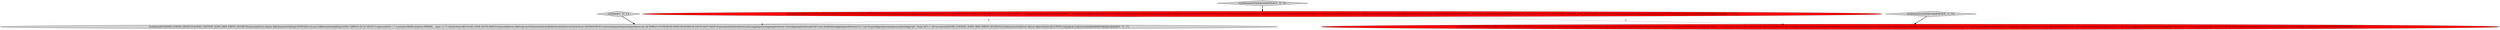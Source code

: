digraph {
3 [style = filled, label = "testQuery(PLANNER_CONFIG_DEFAULT,QUERY_CONTEXT_DEFAULT,ImmutableList.of(new SqlParameter(SqlType.INTEGER,10),new SqlParameter(SqlType.INTEGER,0)),\"SELECT exp(count(*)) + ?, sum(m2) FROM druid.foo WHERE dim2 = ?\",CalciteTests.REGULAR_USER_AUTH_RESULT,ImmutableList.of(Druids.newTimeseriesQueryBuilder().dataSource(CalciteTests.DATASOURCE1).intervals(querySegmentSpec(Filtration.eternity())).filters(numericSelector(\"dim2\",\"0\",null)).granularity(Granularities.ALL).aggregators(aggregators(new CountAggregatorFactory(\"a0\"),new DoubleSumAggregatorFactory(\"a1\",\"m2\"))).postAggregators(expressionPostAgg(\"p0\",\"(exp(\"a0\") + 10)\")).context(QUERY_CONTEXT_DEFAULT).build()),ImmutableList.of(new Object((((edu.fdu.CPPDG.tinypdg.pe.ExpressionInfo@92bb2f))@@@3@@@['0', '1', '0']", fillcolor = red, shape = ellipse image = "AAA1AAABBB2BBB"];
4 [style = filled, label = "testQuery(PLANNER_CONFIG_DEFAULT,QUERY_CONTEXT_DONT_SKIP_EMPTY_BUCKETS,ImmutableList.of(new SqlParameter(SqlType.INTEGER,10),new SqlParameter(SqlType.DATE,\"2999-01-01\")),\"SELECT exp(count(*)) + ?, sum(m2) FROM druid.foo WHERE __time >= ?\",CalciteTests.REGULAR_USER_AUTH_RESULT,ImmutableList.of(Druids.newTimeseriesQueryBuilder().dataSource(CalciteTests.DATASOURCE1).intervals(querySegmentSpec(Intervals.of(\"2999-01-01T00:00:00.000Z/146140482-04-24T15:36:27.903Z\"))).granularity(Granularities.ALL).aggregators(aggregators(new CountAggregatorFactory(\"a0\"),new DoubleSumAggregatorFactory(\"a1\",\"m2\"))).postAggregators(expressionPostAgg(\"p0\",\"(exp(\"a0\") + 10)\")).context(QUERY_CONTEXT_DONT_SKIP_EMPTY_BUCKETS).build()),ImmutableList.of(new Object((((edu.fdu.CPPDG.tinypdg.pe.ExpressionInfo@92bb83))@@@3@@@['0', '0', '1']", fillcolor = lightgray, shape = ellipse image = "AAA0AAABBB3BBB"];
1 [style = filled, label = "testQuery(PLANNER_CONFIG_DEFAULT,QUERY_CONTEXT_DONT_SKIP_EMPTY_BUCKETS,ImmutableList.of(new SqlParameter(SqlType.INTEGER,10),new SqlParameter(SqlType.INTEGER,0)),\"SELECT exp(count(*)) + ?, sum(m2) FROM druid.foo WHERE dim2 = ?\",CalciteTests.REGULAR_USER_AUTH_RESULT,ImmutableList.of(Druids.newTimeseriesQueryBuilder().dataSource(CalciteTests.DATASOURCE1).intervals(querySegmentSpec(Filtration.eternity())).filters(numericSelector(\"dim2\",\"0\",null)).granularity(Granularities.ALL).aggregators(aggregators(new CountAggregatorFactory(\"a0\"),new DoubleSumAggregatorFactory(\"a1\",\"m2\"))).postAggregators(expressionPostAgg(\"p0\",\"(exp(\"a0\") + 10)\")).context(QUERY_CONTEXT_DONT_SKIP_EMPTY_BUCKETS).build()),ImmutableList.of(new Object((((edu.fdu.CPPDG.tinypdg.pe.ExpressionInfo@92bad5))@@@3@@@['1', '0', '0']", fillcolor = red, shape = ellipse image = "AAA1AAABBB1BBB"];
0 [style = filled, label = "testParametersInSelectAndFilter['1', '0', '0']", fillcolor = lightgray, shape = diamond image = "AAA0AAABBB1BBB"];
2 [style = filled, label = "testParametersInSelectAndFilter['0', '1', '0']", fillcolor = lightgray, shape = diamond image = "AAA0AAABBB2BBB"];
5 [style = filled, label = "testDate['0', '0', '1']", fillcolor = lightgray, shape = diamond image = "AAA0AAABBB3BBB"];
1->4 [style = dashed, label="0"];
1->3 [style = dashed, label="0"];
0->1 [style = bold, label=""];
5->4 [style = bold, label=""];
2->3 [style = bold, label=""];
}
